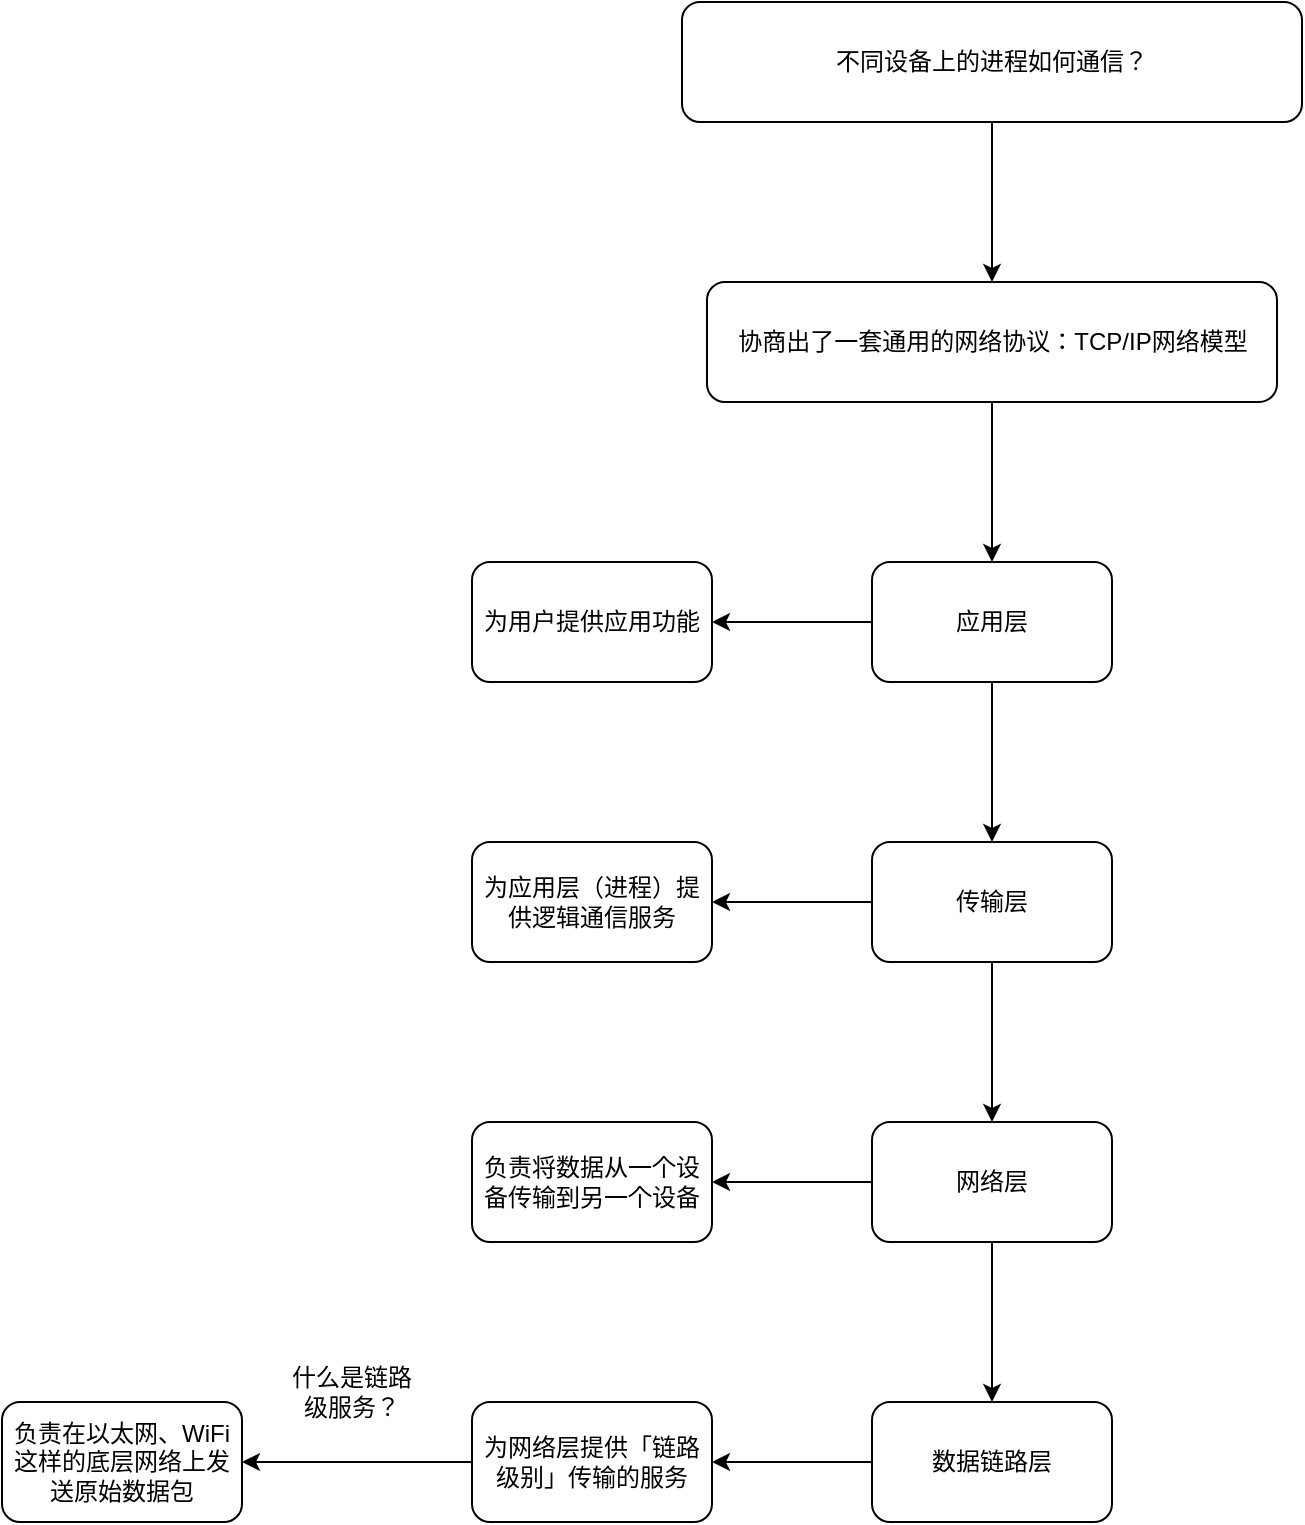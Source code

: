<mxfile version="26.2.12">
  <diagram name="第 1 页" id="nh4Uyl0Avg9ipFoml5TO">
    <mxGraphModel dx="2110" dy="538" grid="1" gridSize="10" guides="1" tooltips="1" connect="1" arrows="1" fold="1" page="1" pageScale="1" pageWidth="827" pageHeight="1169" math="0" shadow="0">
      <root>
        <mxCell id="0" />
        <mxCell id="1" parent="0" />
        <mxCell id="-QAcbjDjqCjkquGz_yvZ-3" value="" style="edgeStyle=orthogonalEdgeStyle;rounded=0;orthogonalLoop=1;jettySize=auto;html=1;" edge="1" parent="1" source="-QAcbjDjqCjkquGz_yvZ-1" target="-QAcbjDjqCjkquGz_yvZ-2">
          <mxGeometry relative="1" as="geometry" />
        </mxCell>
        <mxCell id="-QAcbjDjqCjkquGz_yvZ-1" value="不同设备上的进程如何通信？" style="rounded=1;whiteSpace=wrap;html=1;" vertex="1" parent="1">
          <mxGeometry x="270" y="20" width="310" height="60" as="geometry" />
        </mxCell>
        <mxCell id="-QAcbjDjqCjkquGz_yvZ-5" value="" style="edgeStyle=orthogonalEdgeStyle;rounded=0;orthogonalLoop=1;jettySize=auto;html=1;" edge="1" parent="1" source="-QAcbjDjqCjkquGz_yvZ-2" target="-QAcbjDjqCjkquGz_yvZ-4">
          <mxGeometry relative="1" as="geometry" />
        </mxCell>
        <mxCell id="-QAcbjDjqCjkquGz_yvZ-2" value="协商出了一套通用的网络协议：TCP/IP网络模型" style="whiteSpace=wrap;html=1;rounded=1;" vertex="1" parent="1">
          <mxGeometry x="282.5" y="160" width="285" height="60" as="geometry" />
        </mxCell>
        <mxCell id="-QAcbjDjqCjkquGz_yvZ-7" value="" style="edgeStyle=orthogonalEdgeStyle;rounded=0;orthogonalLoop=1;jettySize=auto;html=1;" edge="1" parent="1" source="-QAcbjDjqCjkquGz_yvZ-4" target="-QAcbjDjqCjkquGz_yvZ-6">
          <mxGeometry relative="1" as="geometry" />
        </mxCell>
        <mxCell id="-QAcbjDjqCjkquGz_yvZ-18" value="" style="edgeStyle=orthogonalEdgeStyle;rounded=0;orthogonalLoop=1;jettySize=auto;html=1;" edge="1" parent="1" source="-QAcbjDjqCjkquGz_yvZ-4" target="-QAcbjDjqCjkquGz_yvZ-17">
          <mxGeometry relative="1" as="geometry" />
        </mxCell>
        <mxCell id="-QAcbjDjqCjkquGz_yvZ-4" value="应用层" style="whiteSpace=wrap;html=1;rounded=1;" vertex="1" parent="1">
          <mxGeometry x="365" y="300" width="120" height="60" as="geometry" />
        </mxCell>
        <mxCell id="-QAcbjDjqCjkquGz_yvZ-9" value="" style="edgeStyle=orthogonalEdgeStyle;rounded=0;orthogonalLoop=1;jettySize=auto;html=1;" edge="1" parent="1" source="-QAcbjDjqCjkquGz_yvZ-6" target="-QAcbjDjqCjkquGz_yvZ-8">
          <mxGeometry relative="1" as="geometry" />
        </mxCell>
        <mxCell id="-QAcbjDjqCjkquGz_yvZ-22" value="" style="edgeStyle=orthogonalEdgeStyle;rounded=0;orthogonalLoop=1;jettySize=auto;html=1;" edge="1" parent="1" source="-QAcbjDjqCjkquGz_yvZ-6" target="-QAcbjDjqCjkquGz_yvZ-21">
          <mxGeometry relative="1" as="geometry" />
        </mxCell>
        <mxCell id="-QAcbjDjqCjkquGz_yvZ-6" value="传输层" style="whiteSpace=wrap;html=1;rounded=1;" vertex="1" parent="1">
          <mxGeometry x="365" y="440" width="120" height="60" as="geometry" />
        </mxCell>
        <mxCell id="-QAcbjDjqCjkquGz_yvZ-11" value="" style="edgeStyle=orthogonalEdgeStyle;rounded=0;orthogonalLoop=1;jettySize=auto;html=1;" edge="1" parent="1" source="-QAcbjDjqCjkquGz_yvZ-8" target="-QAcbjDjqCjkquGz_yvZ-10">
          <mxGeometry relative="1" as="geometry" />
        </mxCell>
        <mxCell id="-QAcbjDjqCjkquGz_yvZ-25" value="" style="edgeStyle=orthogonalEdgeStyle;rounded=0;orthogonalLoop=1;jettySize=auto;html=1;" edge="1" parent="1" source="-QAcbjDjqCjkquGz_yvZ-8" target="-QAcbjDjqCjkquGz_yvZ-24">
          <mxGeometry relative="1" as="geometry" />
        </mxCell>
        <mxCell id="-QAcbjDjqCjkquGz_yvZ-8" value="网络层" style="whiteSpace=wrap;html=1;rounded=1;" vertex="1" parent="1">
          <mxGeometry x="365" y="580" width="120" height="60" as="geometry" />
        </mxCell>
        <mxCell id="-QAcbjDjqCjkquGz_yvZ-27" value="" style="edgeStyle=orthogonalEdgeStyle;rounded=0;orthogonalLoop=1;jettySize=auto;html=1;" edge="1" parent="1" source="-QAcbjDjqCjkquGz_yvZ-10" target="-QAcbjDjqCjkquGz_yvZ-26">
          <mxGeometry relative="1" as="geometry" />
        </mxCell>
        <mxCell id="-QAcbjDjqCjkquGz_yvZ-10" value="数据链路层" style="whiteSpace=wrap;html=1;rounded=1;" vertex="1" parent="1">
          <mxGeometry x="365" y="720" width="120" height="60" as="geometry" />
        </mxCell>
        <mxCell id="-QAcbjDjqCjkquGz_yvZ-17" value="为用户提供应用功能" style="whiteSpace=wrap;html=1;rounded=1;" vertex="1" parent="1">
          <mxGeometry x="165" y="300" width="120" height="60" as="geometry" />
        </mxCell>
        <mxCell id="-QAcbjDjqCjkquGz_yvZ-21" value="为应用层（进程）提供逻辑通信服务" style="whiteSpace=wrap;html=1;rounded=1;" vertex="1" parent="1">
          <mxGeometry x="165" y="440" width="120" height="60" as="geometry" />
        </mxCell>
        <mxCell id="-QAcbjDjqCjkquGz_yvZ-24" value="负责将数据从一个设备传输到另一个设备" style="whiteSpace=wrap;html=1;rounded=1;" vertex="1" parent="1">
          <mxGeometry x="165" y="580" width="120" height="60" as="geometry" />
        </mxCell>
        <mxCell id="-QAcbjDjqCjkquGz_yvZ-29" value="" style="edgeStyle=orthogonalEdgeStyle;rounded=0;orthogonalLoop=1;jettySize=auto;html=1;" edge="1" parent="1" source="-QAcbjDjqCjkquGz_yvZ-26" target="-QAcbjDjqCjkquGz_yvZ-28">
          <mxGeometry relative="1" as="geometry" />
        </mxCell>
        <mxCell id="-QAcbjDjqCjkquGz_yvZ-26" value="为网络层提供「链路级别」传输的服务" style="whiteSpace=wrap;html=1;rounded=1;" vertex="1" parent="1">
          <mxGeometry x="165" y="720" width="120" height="60" as="geometry" />
        </mxCell>
        <mxCell id="-QAcbjDjqCjkquGz_yvZ-28" value="负责在以太网、WiFi 这样的底层网络上发送原始数据包" style="whiteSpace=wrap;html=1;rounded=1;" vertex="1" parent="1">
          <mxGeometry x="-70" y="720" width="120" height="60" as="geometry" />
        </mxCell>
        <mxCell id="-QAcbjDjqCjkquGz_yvZ-30" value="什么是链路级服务？" style="text;html=1;align=center;verticalAlign=middle;whiteSpace=wrap;rounded=0;" vertex="1" parent="1">
          <mxGeometry x="70" y="700" width="70" height="30" as="geometry" />
        </mxCell>
      </root>
    </mxGraphModel>
  </diagram>
</mxfile>
